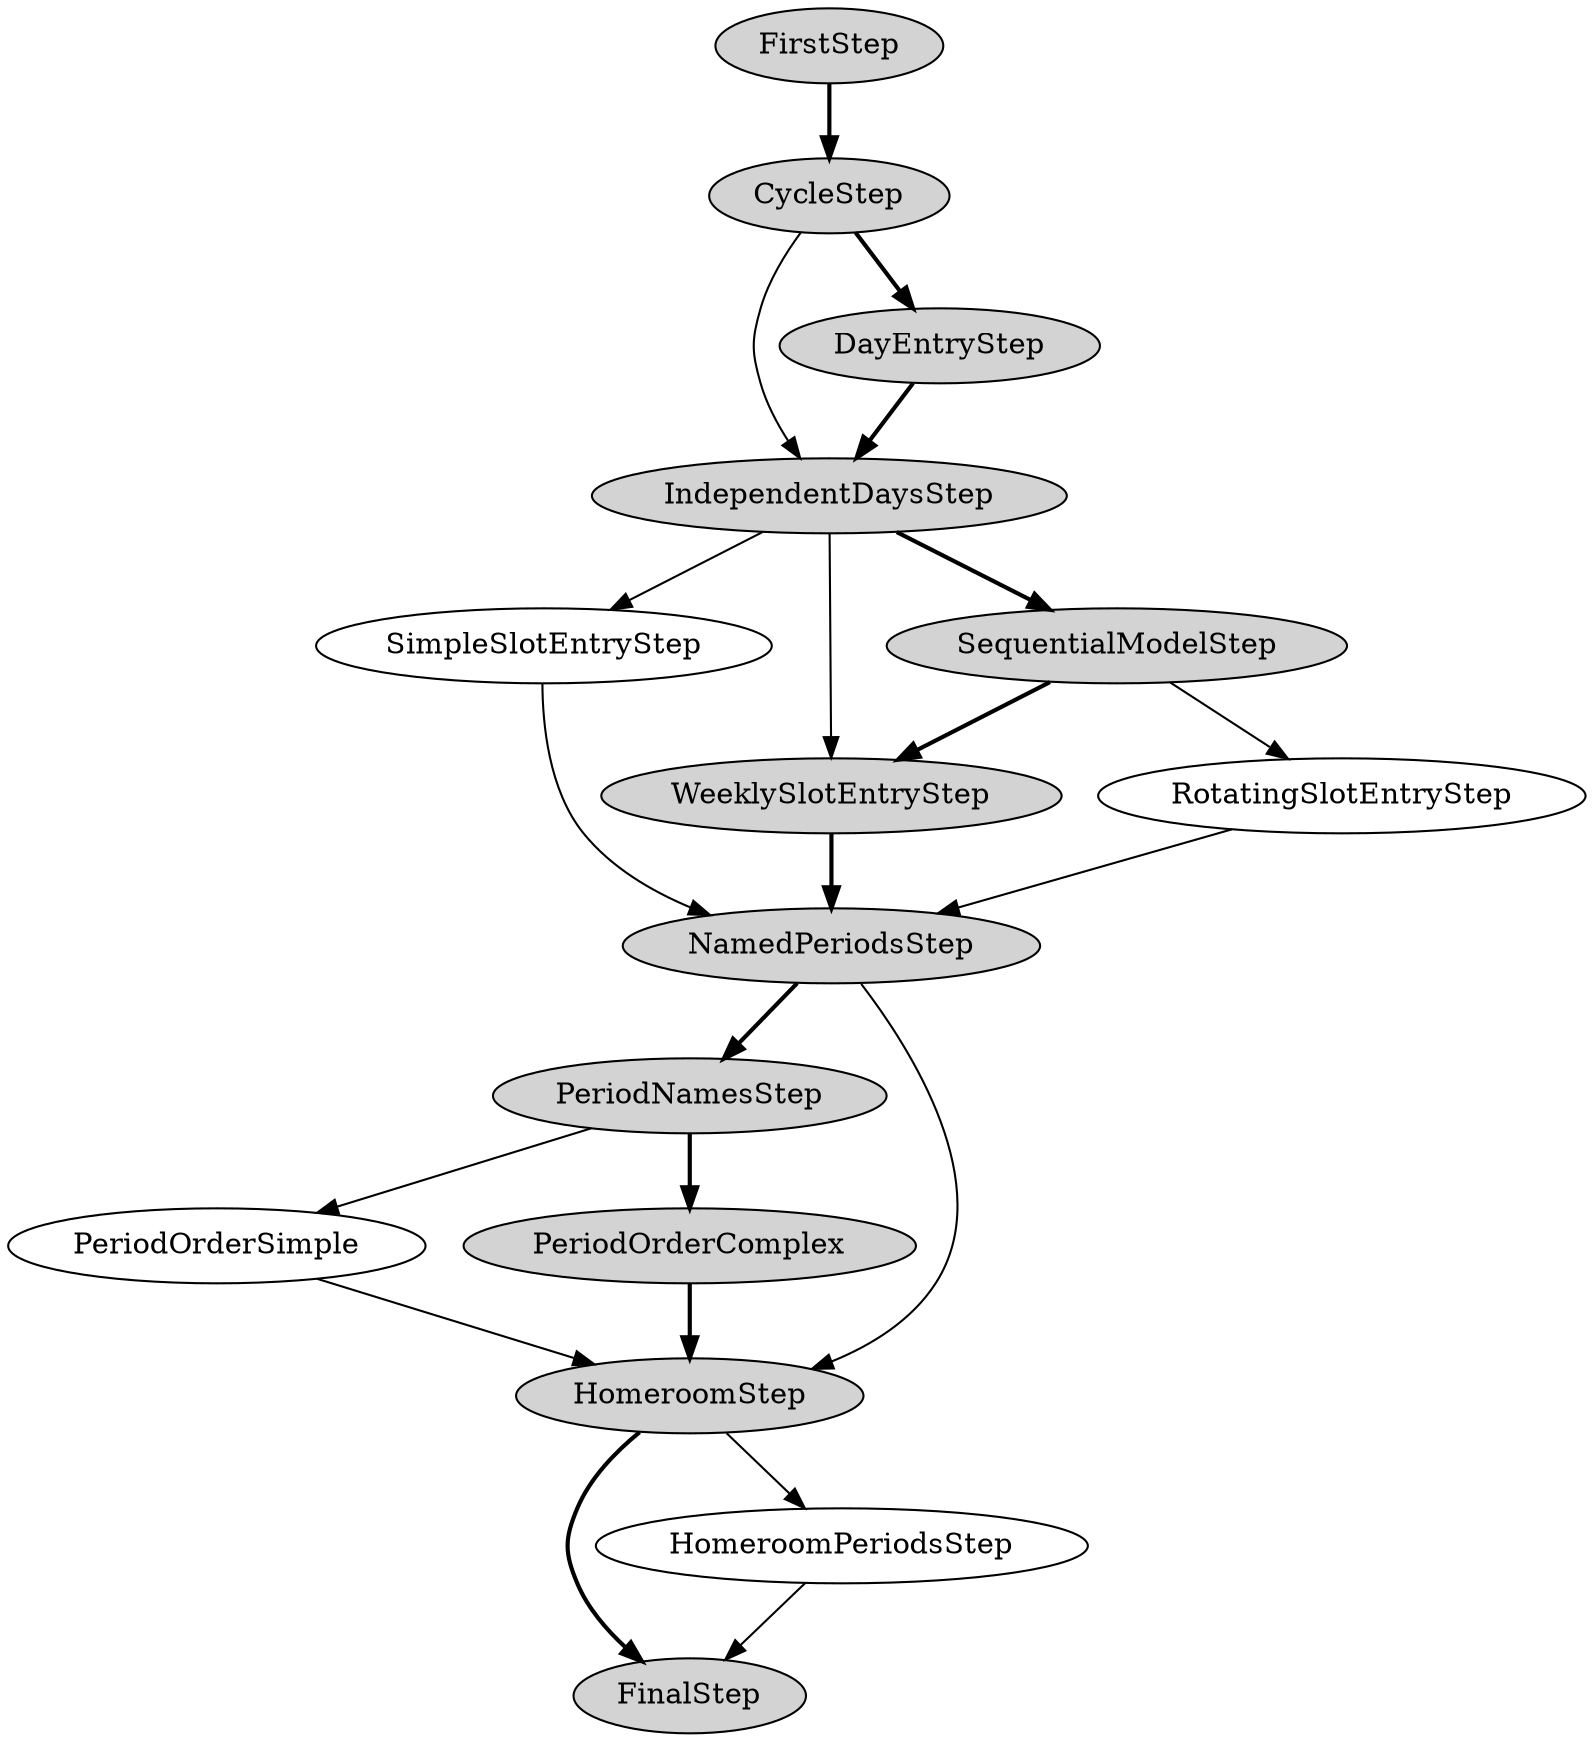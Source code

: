 digraph "Timetable Schema Wizard" {
  FirstStep -> CycleStep [style="bold"];
  CycleStep -> IndependentDaysStep;
  CycleStep -> DayEntryStep [style="bold"];
  DayEntryStep -> IndependentDaysStep [style="bold"];
  IndependentDaysStep -> SimpleSlotEntryStep;
  IndependentDaysStep -> WeeklySlotEntryStep;
  IndependentDaysStep -> SequentialModelStep [style="bold"];
  SequentialModelStep -> WeeklySlotEntryStep [style="bold"];
  SequentialModelStep -> RotatingSlotEntryStep;
  SimpleSlotEntryStep -> NamedPeriodsStep;
  RotatingSlotEntryStep -> NamedPeriodsStep;
  WeeklySlotEntryStep -> NamedPeriodsStep [style="bold"];
  NamedPeriodsStep -> PeriodNamesStep [style="bold"];
  NamedPeriodsStep -> HomeroomStep;
  PeriodNamesStep -> PeriodOrderSimple;
  PeriodNamesStep -> PeriodOrderComplex [style="bold"];
  PeriodOrderSimple -> HomeroomStep;
  PeriodOrderComplex -> HomeroomStep [style="bold"];
  HomeroomStep -> FinalStep [style="bold"];
  HomeroomStep -> HomeroomPeriodsStep;
  HomeroomPeriodsStep -> FinalStep;

  FirstStep[style="filled"];
  CycleStep[style="filled"];
  DayEntryStep[style="filled"];
  IndependentDaysStep[style="filled"];
  SequentialModelStep[style="filled"];
  WeeklySlotEntryStep[style="filled"];
  NamedPeriodsStep[style="filled"];
  PeriodNamesStep[style="filled"];
  PeriodOrderComplex[style="filled"];
  HomeroomStep[style="filled"];
  FinalStep[style="filled"];
}
